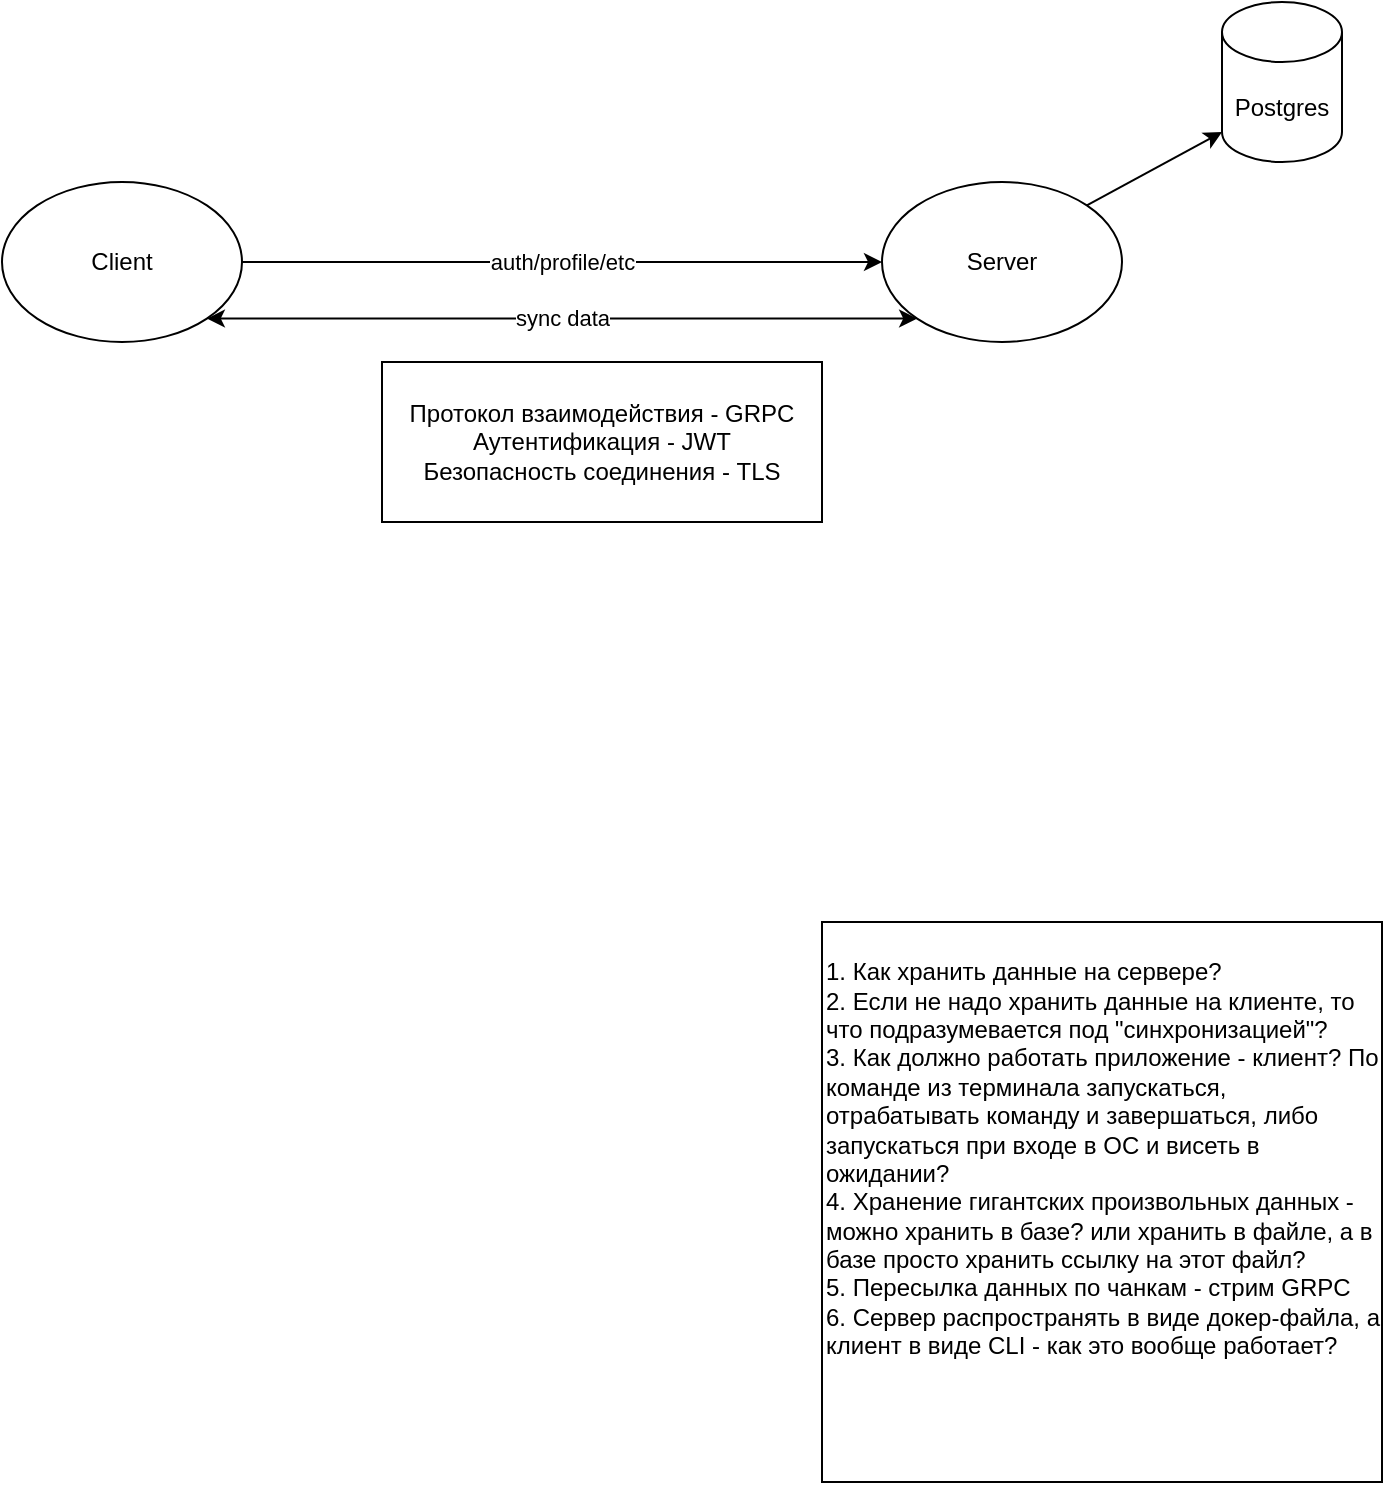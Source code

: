 <mxfile version="22.1.22" type="embed">
  <diagram name="Page-1" id="LgCjLO6H8Q8Gsc8tlIV6">
    <mxGraphModel dx="1096" dy="760" grid="1" gridSize="10" guides="1" tooltips="1" connect="1" arrows="1" fold="1" page="1" pageScale="1" pageWidth="850" pageHeight="1100" math="0" shadow="0">
      <root>
        <mxCell id="0" />
        <mxCell id="1" parent="0" />
        <mxCell id="AG8wNgMCOIXBPR1YlmiS-1" value="Server" style="ellipse;whiteSpace=wrap;html=1;" parent="1" vertex="1">
          <mxGeometry x="580" y="100" width="120" height="80" as="geometry" />
        </mxCell>
        <mxCell id="AG8wNgMCOIXBPR1YlmiS-11" value="auth/profile/etc" style="edgeStyle=orthogonalEdgeStyle;rounded=0;orthogonalLoop=1;jettySize=auto;html=1;exitX=1;exitY=0.5;exitDx=0;exitDy=0;entryX=0;entryY=0.5;entryDx=0;entryDy=0;" parent="1" source="AG8wNgMCOIXBPR1YlmiS-2" target="AG8wNgMCOIXBPR1YlmiS-1" edge="1">
          <mxGeometry relative="1" as="geometry" />
        </mxCell>
        <mxCell id="AG8wNgMCOIXBPR1YlmiS-2" value="Client" style="ellipse;whiteSpace=wrap;html=1;" parent="1" vertex="1">
          <mxGeometry x="140" y="100" width="120" height="80" as="geometry" />
        </mxCell>
        <mxCell id="AG8wNgMCOIXBPR1YlmiS-12" value="Postgres" style="shape=cylinder3;whiteSpace=wrap;html=1;boundedLbl=1;backgroundOutline=1;size=15;" parent="1" vertex="1">
          <mxGeometry x="750" y="10" width="60" height="80" as="geometry" />
        </mxCell>
        <mxCell id="AG8wNgMCOIXBPR1YlmiS-14" value="" style="endArrow=classic;html=1;rounded=0;entryX=0;entryY=1;entryDx=0;entryDy=-15;entryPerimeter=0;exitX=1;exitY=0;exitDx=0;exitDy=0;" parent="1" source="AG8wNgMCOIXBPR1YlmiS-1" target="AG8wNgMCOIXBPR1YlmiS-12" edge="1">
          <mxGeometry width="50" height="50" relative="1" as="geometry">
            <mxPoint x="220" y="260" as="sourcePoint" />
            <mxPoint x="270" y="210" as="targetPoint" />
          </mxGeometry>
        </mxCell>
        <mxCell id="AG8wNgMCOIXBPR1YlmiS-25" value="sync data" style="endArrow=classic;startArrow=classic;html=1;rounded=0;entryX=0;entryY=1;entryDx=0;entryDy=0;exitX=1;exitY=1;exitDx=0;exitDy=0;" parent="1" source="AG8wNgMCOIXBPR1YlmiS-2" target="AG8wNgMCOIXBPR1YlmiS-1" edge="1">
          <mxGeometry width="50" height="50" relative="1" as="geometry">
            <mxPoint x="300" y="330" as="sourcePoint" />
            <mxPoint x="350" y="280" as="targetPoint" />
          </mxGeometry>
        </mxCell>
        <mxCell id="AG8wNgMCOIXBPR1YlmiS-26" value="Протокол взаимодействия - GRPC&lt;div&gt;Аутентификация - JWT&lt;/div&gt;&lt;div&gt;Безопасность соединения - TLS&lt;/div&gt;" style="rounded=0;whiteSpace=wrap;html=1;" parent="1" vertex="1">
          <mxGeometry x="330" y="190" width="220" height="80" as="geometry" />
        </mxCell>
        <mxCell id="AG8wNgMCOIXBPR1YlmiS-27" value="1. Как хранить данные на сервере?&amp;nbsp;&lt;div&gt;2. Если не надо хранить данные на клиенте, то что подразумевается под &quot;синхронизацией&quot;?&lt;/div&gt;&lt;div&gt;3. Как должно работать приложение - клиент? По команде из терминала запускаться, отрабатывать команду и завершаться, либо запускаться при входе в ОС и висеть в ожидании?&lt;/div&gt;&lt;div&gt;4. Хранение гигантских произвольных данных - можно хранить в базе? или хранить в файле, а в базе просто хранить ссылку на этот файл?&lt;/div&gt;&lt;div&gt;5. Пересылка данных по чанкам - стрим GRPC&lt;/div&gt;&lt;div&gt;6. Сервер распространять в виде докер-файла, а клиент в виде CLI - как это вообще работает?&lt;/div&gt;&lt;div&gt;&lt;br&gt;&lt;/div&gt;&lt;div&gt;&lt;br&gt;&lt;div&gt;&amp;nbsp;&lt;/div&gt;&lt;/div&gt;" style="whiteSpace=wrap;html=1;aspect=fixed;align=left;" parent="1" vertex="1">
          <mxGeometry x="550" y="470" width="280" height="280" as="geometry" />
        </mxCell>
      </root>
    </mxGraphModel>
  </diagram>
</mxfile>
